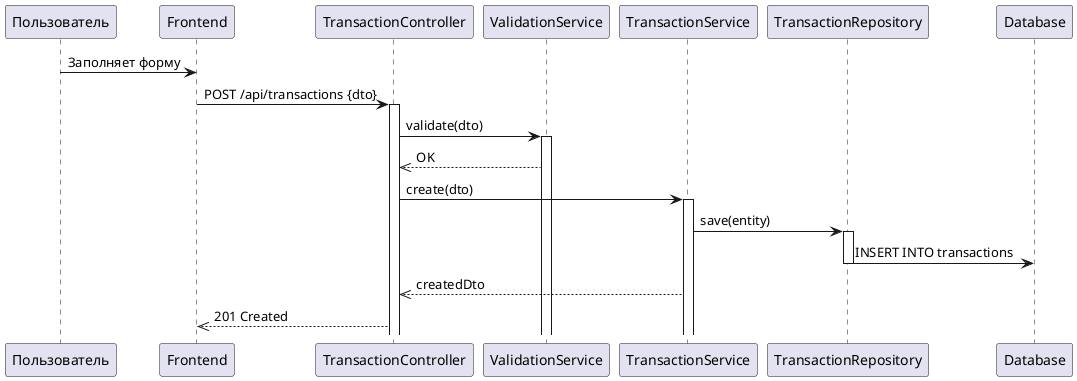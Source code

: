 @startuml
participant "Пользователь" as User
participant "Frontend" as FE
participant "TransactionController" as TC
participant "ValidationService" as VS
participant "TransactionService" as TS
participant "TransactionRepository" as TR
participant "Database" as DB

User -> FE: Заполняет форму
FE -> TC: POST /api/transactions {dto}
activate TC

TC -> VS: validate(dto)
activate VS
VS -->> TC: OK

TC -> TS: create(dto)
activate TS
TS -> TR: save(entity)
activate TR
TR -> DB: INSERT INTO transactions
deactivate TR

TS -->> TC: createdDto
TC -->> FE: 201 Created
@enduml
